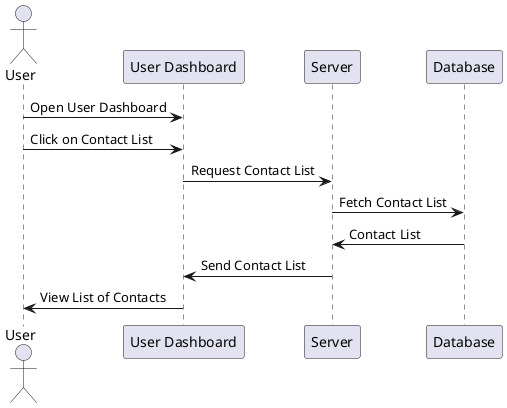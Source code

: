 @startuml
actor User
participant "User Dashboard" as UD
participant "Server" as S
participant "Database" as DB

User -> UD: Open User Dashboard
User -> UD: Click on Contact List
UD -> S: Request Contact List
S -> DB: Fetch Contact List
DB -> S: Contact List
S -> UD: Send Contact List
UD -> User: View List of Contacts
@enduml

